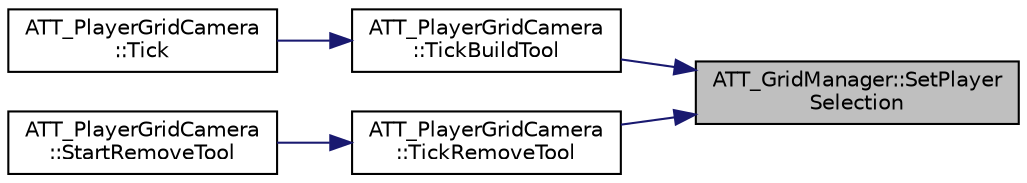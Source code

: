 digraph "ATT_GridManager::SetPlayerSelection"
{
 // LATEX_PDF_SIZE
  edge [fontname="Helvetica",fontsize="10",labelfontname="Helvetica",labelfontsize="10"];
  node [fontname="Helvetica",fontsize="10",shape=record];
  rankdir="RL";
  Node80 [label="ATT_GridManager::SetPlayer\lSelection",height=0.2,width=0.4,color="black", fillcolor="grey75", style="filled", fontcolor="black",tooltip=" "];
  Node80 -> Node81 [dir="back",color="midnightblue",fontsize="10",style="solid"];
  Node81 [label="ATT_PlayerGridCamera\l::TickBuildTool",height=0.2,width=0.4,color="black", fillcolor="white", style="filled",URL="$class_a_t_t___player_grid_camera.html#a67c2ba8b8b3f86ddddf25f3d11b70c8f",tooltip=" "];
  Node81 -> Node82 [dir="back",color="midnightblue",fontsize="10",style="solid"];
  Node82 [label="ATT_PlayerGridCamera\l::Tick",height=0.2,width=0.4,color="black", fillcolor="white", style="filled",URL="$class_a_t_t___player_grid_camera.html#a69134dc801e23bdcdb1cb065a80e9769",tooltip=" "];
  Node80 -> Node83 [dir="back",color="midnightblue",fontsize="10",style="solid"];
  Node83 [label="ATT_PlayerGridCamera\l::TickRemoveTool",height=0.2,width=0.4,color="black", fillcolor="white", style="filled",URL="$class_a_t_t___player_grid_camera.html#a1d0784f96f603f5dae27ff61e329c527",tooltip=" "];
  Node83 -> Node84 [dir="back",color="midnightblue",fontsize="10",style="solid"];
  Node84 [label="ATT_PlayerGridCamera\l::StartRemoveTool",height=0.2,width=0.4,color="black", fillcolor="white", style="filled",URL="$class_a_t_t___player_grid_camera.html#aa5e54106a559060b452e8f39ac2b83c4",tooltip=" "];
}
